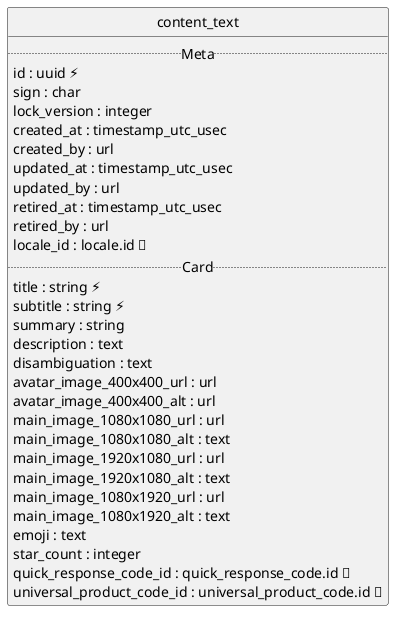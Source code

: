 @startuml uml
skinparam monochrome true
skinparam linetype ortho
hide circle

entity content_text {
  .. Meta ..
  id : uuid ⚡
  sign : char
  lock_version : integer
  created_at : timestamp_utc_usec
  created_by : url
  updated_at : timestamp_utc_usec
  updated_by : url
  retired_at : timestamp_utc_usec
  retired_by : url
  locale_id : locale.id 🔑
  .. Card ..
  title : string ⚡
  subtitle : string ⚡
  summary : string
  description : text
  disambiguation : text
  avatar_image_400x400_url : url
  avatar_image_400x400_alt : url
  main_image_1080x1080_url : url
  main_image_1080x1080_alt : text
  main_image_1920x1080_url : url
  main_image_1920x1080_alt : text
  main_image_1080x1920_url : url
  main_image_1080x1920_alt : text
  emoji : text
  star_count : integer
  quick_response_code_id : quick_response_code.id 🔑
  universal_product_code_id : universal_product_code.id 🔑
}

@enduml
